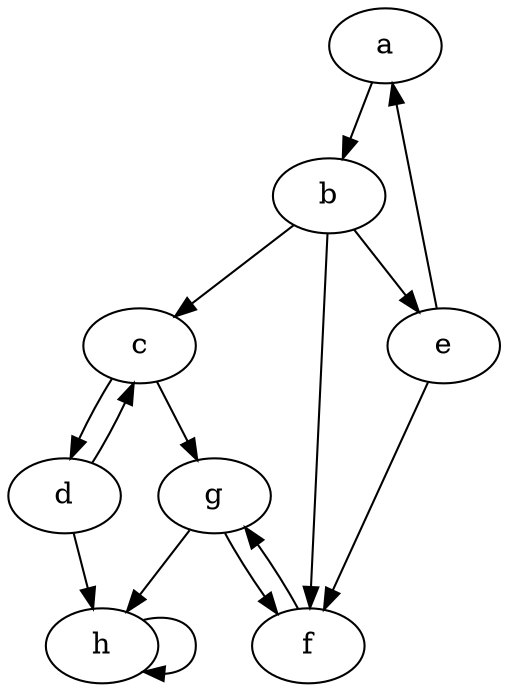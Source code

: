 digraph {
	a -> b;
	b -> c;
	b -> e;
	b -> f;
	c -> d;
	c -> g;
	d -> c;
	d -> h;
	e -> a;
	e -> f;
	f -> g;
	g -> f;
	g -> h;
	h -> h;
}